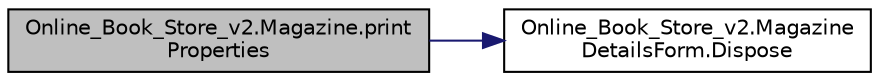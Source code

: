 digraph "Online_Book_Store_v2.Magazine.printProperties"
{
 // LATEX_PDF_SIZE
  edge [fontname="Helvetica",fontsize="10",labelfontname="Helvetica",labelfontsize="10"];
  node [fontname="Helvetica",fontsize="10",shape=record];
  rankdir="LR";
  Node1 [label="Online_Book_Store_v2.Magazine.print\lProperties",height=0.2,width=0.4,color="black", fillcolor="grey75", style="filled", fontcolor="black",tooltip=" "];
  Node1 -> Node2 [color="midnightblue",fontsize="10",style="solid"];
  Node2 [label="Online_Book_Store_v2.Magazine\lDetailsForm.Dispose",height=0.2,width=0.4,color="black", fillcolor="white", style="filled",URL="$class_online___book___store__v2_1_1_magazine_details_form.html#a138c633100b94114fc30476567f2b48b",tooltip="Clean up any resources being used."];
}

